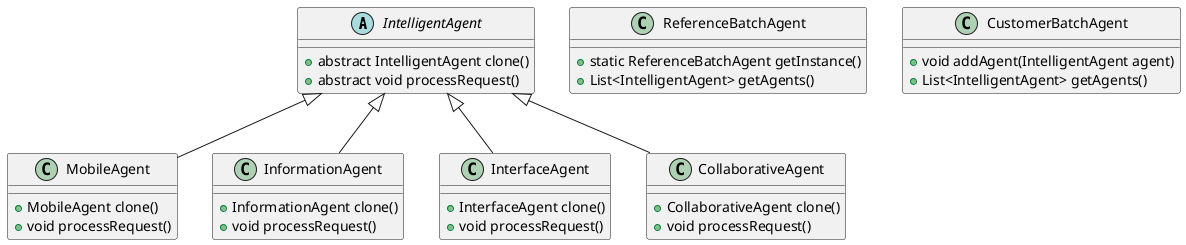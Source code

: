 @startuml
abstract class IntelligentAgent {
    + abstract IntelligentAgent clone()
    + abstract void processRequest()
}

class MobileAgent extends IntelligentAgent {
    + MobileAgent clone()
    + void processRequest()
}

class InformationAgent extends IntelligentAgent {
    + InformationAgent clone()
    + void processRequest()
}

class InterfaceAgent extends IntelligentAgent {
    + InterfaceAgent clone()
    + void processRequest()
}

class CollaborativeAgent extends IntelligentAgent {
    + CollaborativeAgent clone()
    + void processRequest()
}

class ReferenceBatchAgent {
    + static ReferenceBatchAgent getInstance()
    + List<IntelligentAgent> getAgents()
}

class CustomerBatchAgent {
    + void addAgent(IntelligentAgent agent)
    + List<IntelligentAgent> getAgents()
}
@enduml
